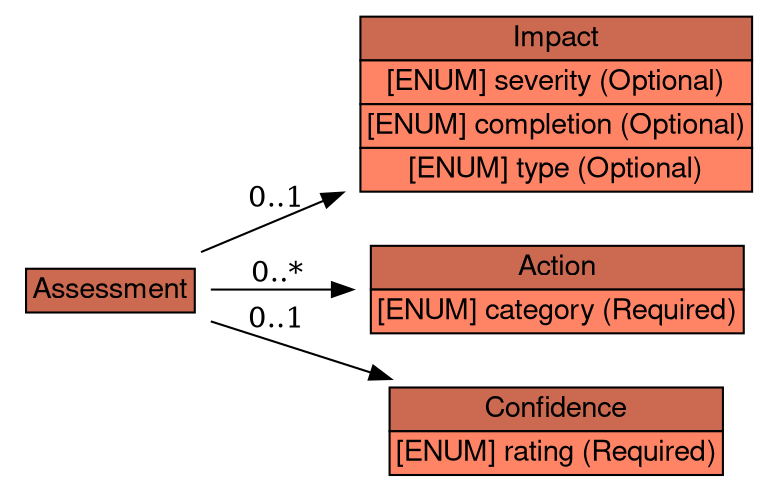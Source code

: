 digraph Assessment {
	graph [bb="0,0,360,228",
		rankdir=LR
	];
	node [label="\N"];
	Assessment	 [height=0.5,
		label=<<table BORDER="0" CELLBORDER="1" CELLSPACING="0"> <tr> <td BGCOLOR="#cc6a51" HREF="/idmef_parser/IDMEFv1/Assessment.html" TITLE="The Assessment class is used to provide the analyzer&#39;s assessment of an event -- its impact, actions taken in response, and confidence. "><FONT FACE="Nimbus Sans L">Assessment</FONT></td> </tr>" %</table>>,
		pos="48.5,93",
		shape=plaintext,
		width=1.3472];
	Impact	 [height=1.2778,
		label=<<table BORDER="0" CELLBORDER="1" CELLSPACING="0"> <tr> <td BGCOLOR="#cc6a51" HREF="/idmef_parser/IDMEFv1/Impact.html" TITLE="The Impact class is used to provide the analyzer&#39;s assessment of the impact of the event on the target(s). It is represented in the IDMEF DTD as follows: "><FONT FACE="Nimbus Sans L">Impact</FONT></td> </tr>" %<tr><td BGCOLOR="#ff8465"  HREF="/idmef_parser/IDMEFv1/Impact.html" TITLE="Section 10.)"><FONT FACE="Nimbus Sans L">[ENUM] severity (Optional)</FONT></td></tr>%<tr><td BGCOLOR="#ff8465"  HREF="/idmef_parser/IDMEFv1/Impact.html" TITLE="Section 10.)"><FONT FACE="Nimbus Sans L">[ENUM] completion (Optional)</FONT></td></tr>%<tr><td BGCOLOR="#ff8465"  HREF="/idmef_parser/IDMEFv1/Impact.html" TITLE="value is &quot;other&quot;.  (See also Section 10.)"><FONT FACE="Nimbus Sans L">[ENUM] type (Optional)</FONT></td></tr>%</table>>,
		pos="258,182",
		shape=plaintext,
		width=2.8333];
	Assessment -> Impact	 [label="0..1",
		lp="126.5,136.5",
		pos="e,155.91,138.63 90.895,111.01 107.2,117.94 126.68,126.21 146.48,134.63"];
	Action	 [height=0.69444,
		label=<<table BORDER="0" CELLBORDER="1" CELLSPACING="0"> <tr> <td BGCOLOR="#cc6a51" HREF="/idmef_parser/IDMEFv1/Action.html" TITLE="The Action class is used to describe any actions taken by the analyzer in response to the event. Is is represented in the IDMEF DTD as follows: "><FONT FACE="Nimbus Sans L">Action</FONT></td> </tr>" %<tr><td BGCOLOR="#ff8465"  HREF="/idmef_parser/IDMEFv1/Action.html" TITLE="The default value is &quot;other&quot;.  (See also Section 10.)"><FONT FACE="Nimbus Sans L">[ENUM] category (Required)</FONT></td></tr>%</table>>,
		pos="258,93",
		shape=plaintext,
		width=2.6944];
	Assessment -> Action	 [label="0..*",
		lp="126.5,100.5",
		pos="e,160.99,93 97.09,93 113.28,93 132.01,93 150.84,93"];
	Confidence	 [height=0.69444,
		label=<<table BORDER="0" CELLBORDER="1" CELLSPACING="0"> <tr> <td BGCOLOR="#cc6a51" HREF="/idmef_parser/IDMEFv1/Confidence.html" TITLE="The Confidence class is used to represent the analyzer&#39;s best estimate of the validity of its analysis. It is represented in the IDMEF DTD as follows: "><FONT FACE="Nimbus Sans L">Confidence</FONT></td> </tr>" %<tr><td BGCOLOR="#ff8465"  HREF="/idmef_parser/IDMEFv1/Confidence.html" TITLE="also Section 10.)"><FONT FACE="Nimbus Sans L">[ENUM] rating (Required)</FONT></td></tr>%</table>>,
		pos="258,25",
		shape=plaintext,
		width=2.4444];
	Assessment -> Confidence	 [label="0..1",
		lp="126.5,78.5",
		pos="e,180.96,50.007 97.09,77.229 119.17,70.062 145.98,61.361 171.33,53.133"];
}
